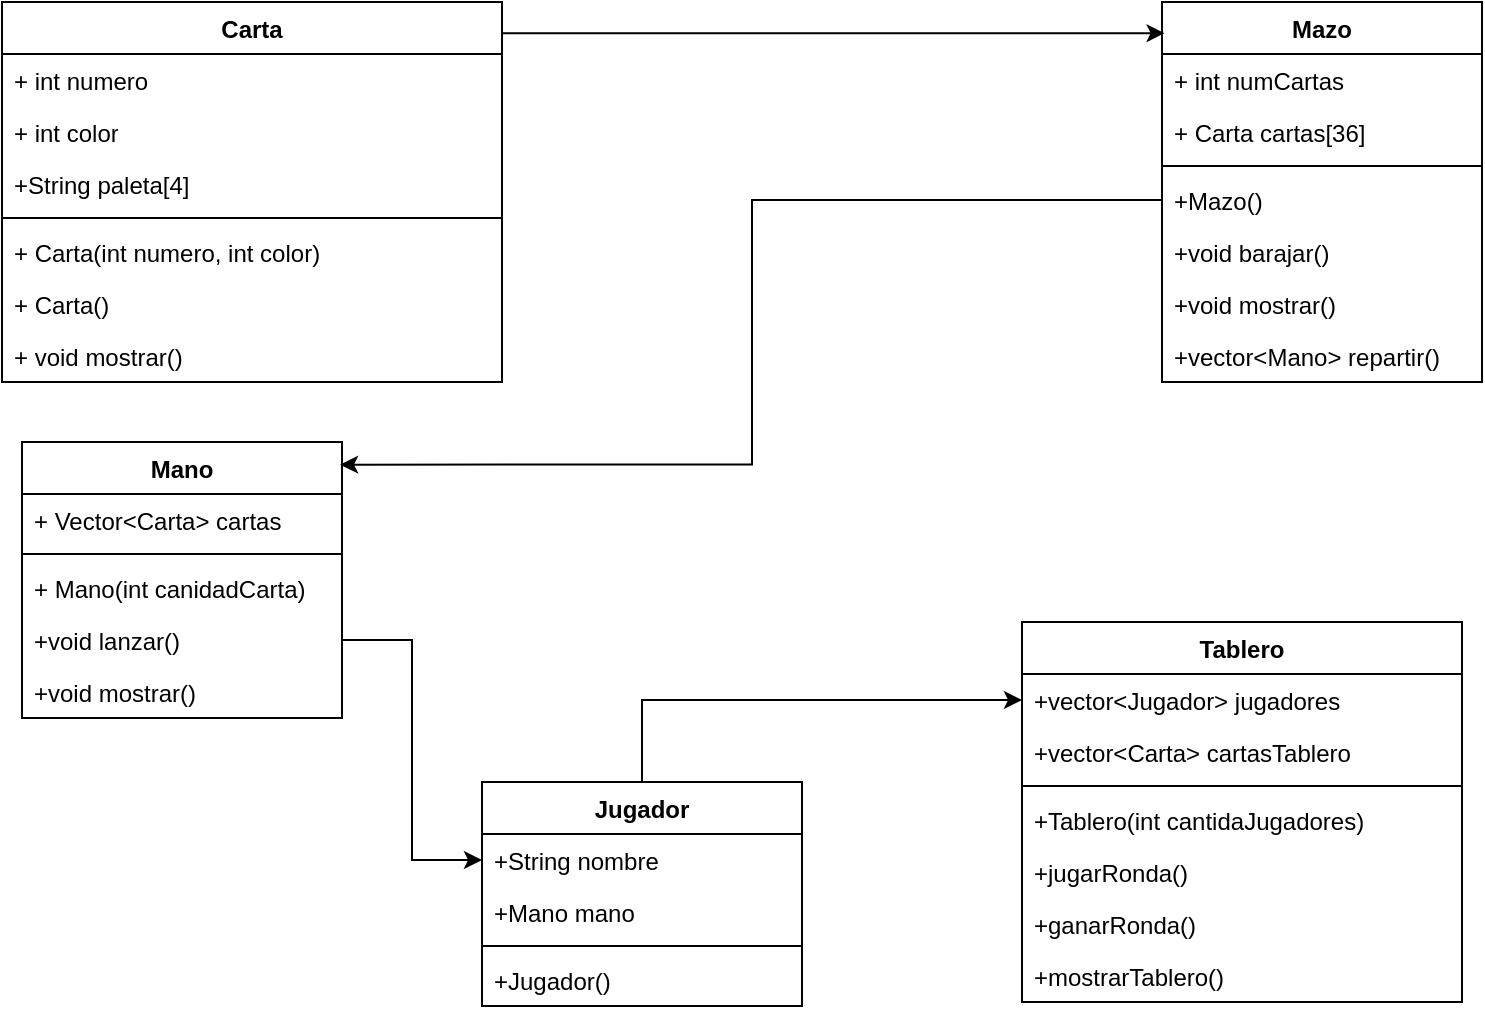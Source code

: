 <mxfile version="26.1.1">
  <diagram name="Página-1" id="aFkW98cHucLdayjmP6vJ">
    <mxGraphModel dx="880" dy="434" grid="1" gridSize="10" guides="1" tooltips="1" connect="1" arrows="1" fold="1" page="1" pageScale="1" pageWidth="827" pageHeight="1169" math="0" shadow="0">
      <root>
        <mxCell id="0" />
        <mxCell id="1" parent="0" />
        <mxCell id="FU0pKe_uzO1MYMJVyQZj-2" value="Carta" style="swimlane;fontStyle=1;align=center;verticalAlign=top;childLayout=stackLayout;horizontal=1;startSize=26;horizontalStack=0;resizeParent=1;resizeParentMax=0;resizeLast=0;collapsible=1;marginBottom=0;whiteSpace=wrap;html=1;" parent="1" vertex="1">
          <mxGeometry x="50" y="40" width="250" height="190" as="geometry" />
        </mxCell>
        <mxCell id="FU0pKe_uzO1MYMJVyQZj-6" value="+ int numero" style="text;strokeColor=none;fillColor=none;align=left;verticalAlign=top;spacingLeft=4;spacingRight=4;overflow=hidden;rotatable=0;points=[[0,0.5],[1,0.5]];portConstraint=eastwest;whiteSpace=wrap;html=1;" parent="FU0pKe_uzO1MYMJVyQZj-2" vertex="1">
          <mxGeometry y="26" width="250" height="26" as="geometry" />
        </mxCell>
        <mxCell id="FU0pKe_uzO1MYMJVyQZj-3" value="+ int color" style="text;strokeColor=none;fillColor=none;align=left;verticalAlign=top;spacingLeft=4;spacingRight=4;overflow=hidden;rotatable=0;points=[[0,0.5],[1,0.5]];portConstraint=eastwest;whiteSpace=wrap;html=1;" parent="FU0pKe_uzO1MYMJVyQZj-2" vertex="1">
          <mxGeometry y="52" width="250" height="26" as="geometry" />
        </mxCell>
        <mxCell id="FU0pKe_uzO1MYMJVyQZj-31" value="+String paleta[4]" style="text;strokeColor=none;fillColor=none;align=left;verticalAlign=top;spacingLeft=4;spacingRight=4;overflow=hidden;rotatable=0;points=[[0,0.5],[1,0.5]];portConstraint=eastwest;whiteSpace=wrap;html=1;" parent="FU0pKe_uzO1MYMJVyQZj-2" vertex="1">
          <mxGeometry y="78" width="250" height="26" as="geometry" />
        </mxCell>
        <mxCell id="FU0pKe_uzO1MYMJVyQZj-4" value="" style="line;strokeWidth=1;fillColor=none;align=left;verticalAlign=middle;spacingTop=-1;spacingLeft=3;spacingRight=3;rotatable=0;labelPosition=right;points=[];portConstraint=eastwest;strokeColor=inherit;" parent="FU0pKe_uzO1MYMJVyQZj-2" vertex="1">
          <mxGeometry y="104" width="250" height="8" as="geometry" />
        </mxCell>
        <mxCell id="FU0pKe_uzO1MYMJVyQZj-5" value="+ Carta(int numero, int color)" style="text;strokeColor=none;fillColor=none;align=left;verticalAlign=top;spacingLeft=4;spacingRight=4;overflow=hidden;rotatable=0;points=[[0,0.5],[1,0.5]];portConstraint=eastwest;whiteSpace=wrap;html=1;" parent="FU0pKe_uzO1MYMJVyQZj-2" vertex="1">
          <mxGeometry y="112" width="250" height="26" as="geometry" />
        </mxCell>
        <mxCell id="pdO_qPNZFSFp-RXjqWS8-4" value="+ Carta()" style="text;strokeColor=none;fillColor=none;align=left;verticalAlign=top;spacingLeft=4;spacingRight=4;overflow=hidden;rotatable=0;points=[[0,0.5],[1,0.5]];portConstraint=eastwest;whiteSpace=wrap;html=1;" vertex="1" parent="FU0pKe_uzO1MYMJVyQZj-2">
          <mxGeometry y="138" width="250" height="26" as="geometry" />
        </mxCell>
        <mxCell id="FU0pKe_uzO1MYMJVyQZj-8" value="+ void mostrar()" style="text;strokeColor=none;fillColor=none;align=left;verticalAlign=top;spacingLeft=4;spacingRight=4;overflow=hidden;rotatable=0;points=[[0,0.5],[1,0.5]];portConstraint=eastwest;whiteSpace=wrap;html=1;" parent="FU0pKe_uzO1MYMJVyQZj-2" vertex="1">
          <mxGeometry y="164" width="250" height="26" as="geometry" />
        </mxCell>
        <mxCell id="FU0pKe_uzO1MYMJVyQZj-9" value="Mazo" style="swimlane;fontStyle=1;align=center;verticalAlign=top;childLayout=stackLayout;horizontal=1;startSize=26;horizontalStack=0;resizeParent=1;resizeParentMax=0;resizeLast=0;collapsible=1;marginBottom=0;whiteSpace=wrap;html=1;" parent="1" vertex="1">
          <mxGeometry x="630" y="40" width="160" height="190" as="geometry" />
        </mxCell>
        <mxCell id="FU0pKe_uzO1MYMJVyQZj-10" value="+ int numCartas&lt;div&gt;&lt;br&gt;&lt;/div&gt;" style="text;strokeColor=none;fillColor=none;align=left;verticalAlign=top;spacingLeft=4;spacingRight=4;overflow=hidden;rotatable=0;points=[[0,0.5],[1,0.5]];portConstraint=eastwest;whiteSpace=wrap;html=1;" parent="FU0pKe_uzO1MYMJVyQZj-9" vertex="1">
          <mxGeometry y="26" width="160" height="26" as="geometry" />
        </mxCell>
        <mxCell id="FU0pKe_uzO1MYMJVyQZj-13" value="+ Carta cartas[36]" style="text;strokeColor=none;fillColor=none;align=left;verticalAlign=top;spacingLeft=4;spacingRight=4;overflow=hidden;rotatable=0;points=[[0,0.5],[1,0.5]];portConstraint=eastwest;whiteSpace=wrap;html=1;" parent="FU0pKe_uzO1MYMJVyQZj-9" vertex="1">
          <mxGeometry y="52" width="160" height="26" as="geometry" />
        </mxCell>
        <mxCell id="FU0pKe_uzO1MYMJVyQZj-11" value="" style="line;strokeWidth=1;fillColor=none;align=left;verticalAlign=middle;spacingTop=-1;spacingLeft=3;spacingRight=3;rotatable=0;labelPosition=right;points=[];portConstraint=eastwest;strokeColor=inherit;" parent="FU0pKe_uzO1MYMJVyQZj-9" vertex="1">
          <mxGeometry y="78" width="160" height="8" as="geometry" />
        </mxCell>
        <mxCell id="FU0pKe_uzO1MYMJVyQZj-12" value="+Mazo()" style="text;strokeColor=none;fillColor=none;align=left;verticalAlign=top;spacingLeft=4;spacingRight=4;overflow=hidden;rotatable=0;points=[[0,0.5],[1,0.5]];portConstraint=eastwest;whiteSpace=wrap;html=1;" parent="FU0pKe_uzO1MYMJVyQZj-9" vertex="1">
          <mxGeometry y="86" width="160" height="26" as="geometry" />
        </mxCell>
        <mxCell id="FU0pKe_uzO1MYMJVyQZj-14" value="+void barajar()" style="text;strokeColor=none;fillColor=none;align=left;verticalAlign=top;spacingLeft=4;spacingRight=4;overflow=hidden;rotatable=0;points=[[0,0.5],[1,0.5]];portConstraint=eastwest;whiteSpace=wrap;html=1;" parent="FU0pKe_uzO1MYMJVyQZj-9" vertex="1">
          <mxGeometry y="112" width="160" height="26" as="geometry" />
        </mxCell>
        <mxCell id="FU0pKe_uzO1MYMJVyQZj-19" value="+void mostrar()" style="text;strokeColor=none;fillColor=none;align=left;verticalAlign=top;spacingLeft=4;spacingRight=4;overflow=hidden;rotatable=0;points=[[0,0.5],[1,0.5]];portConstraint=eastwest;whiteSpace=wrap;html=1;" parent="FU0pKe_uzO1MYMJVyQZj-9" vertex="1">
          <mxGeometry y="138" width="160" height="26" as="geometry" />
        </mxCell>
        <mxCell id="FU0pKe_uzO1MYMJVyQZj-21" value="+vector&amp;lt;Mano&amp;gt; repartir()" style="text;strokeColor=none;fillColor=none;align=left;verticalAlign=top;spacingLeft=4;spacingRight=4;overflow=hidden;rotatable=0;points=[[0,0.5],[1,0.5]];portConstraint=eastwest;whiteSpace=wrap;html=1;" parent="FU0pKe_uzO1MYMJVyQZj-9" vertex="1">
          <mxGeometry y="164" width="160" height="26" as="geometry" />
        </mxCell>
        <mxCell id="pdO_qPNZFSFp-RXjqWS8-2" style="edgeStyle=orthogonalEdgeStyle;rounded=0;orthogonalLoop=1;jettySize=auto;html=1;entryX=0;entryY=0.5;entryDx=0;entryDy=0;" edge="1" parent="1" source="FU0pKe_uzO1MYMJVyQZj-15" target="pdO_qPNZFSFp-RXjqWS8-1">
          <mxGeometry relative="1" as="geometry" />
        </mxCell>
        <mxCell id="FU0pKe_uzO1MYMJVyQZj-15" value="Jugador" style="swimlane;fontStyle=1;align=center;verticalAlign=top;childLayout=stackLayout;horizontal=1;startSize=26;horizontalStack=0;resizeParent=1;resizeParentMax=0;resizeLast=0;collapsible=1;marginBottom=0;whiteSpace=wrap;html=1;" parent="1" vertex="1">
          <mxGeometry x="290" y="430" width="160" height="112" as="geometry" />
        </mxCell>
        <mxCell id="FU0pKe_uzO1MYMJVyQZj-16" value="+String nombre" style="text;strokeColor=none;fillColor=none;align=left;verticalAlign=top;spacingLeft=4;spacingRight=4;overflow=hidden;rotatable=0;points=[[0,0.5],[1,0.5]];portConstraint=eastwest;whiteSpace=wrap;html=1;" parent="FU0pKe_uzO1MYMJVyQZj-15" vertex="1">
          <mxGeometry y="26" width="160" height="26" as="geometry" />
        </mxCell>
        <mxCell id="8UKnG9xm0RKPC8kGKFs1-1" value="+Mano mano" style="text;strokeColor=none;fillColor=none;align=left;verticalAlign=top;spacingLeft=4;spacingRight=4;overflow=hidden;rotatable=0;points=[[0,0.5],[1,0.5]];portConstraint=eastwest;whiteSpace=wrap;html=1;" parent="FU0pKe_uzO1MYMJVyQZj-15" vertex="1">
          <mxGeometry y="52" width="160" height="26" as="geometry" />
        </mxCell>
        <mxCell id="FU0pKe_uzO1MYMJVyQZj-17" value="" style="line;strokeWidth=1;fillColor=none;align=left;verticalAlign=middle;spacingTop=-1;spacingLeft=3;spacingRight=3;rotatable=0;labelPosition=right;points=[];portConstraint=eastwest;strokeColor=inherit;" parent="FU0pKe_uzO1MYMJVyQZj-15" vertex="1">
          <mxGeometry y="78" width="160" height="8" as="geometry" />
        </mxCell>
        <mxCell id="FU0pKe_uzO1MYMJVyQZj-18" value="+Jugador()" style="text;strokeColor=none;fillColor=none;align=left;verticalAlign=top;spacingLeft=4;spacingRight=4;overflow=hidden;rotatable=0;points=[[0,0.5],[1,0.5]];portConstraint=eastwest;whiteSpace=wrap;html=1;" parent="FU0pKe_uzO1MYMJVyQZj-15" vertex="1">
          <mxGeometry y="86" width="160" height="26" as="geometry" />
        </mxCell>
        <mxCell id="FU0pKe_uzO1MYMJVyQZj-22" value="Mano" style="swimlane;fontStyle=1;align=center;verticalAlign=top;childLayout=stackLayout;horizontal=1;startSize=26;horizontalStack=0;resizeParent=1;resizeParentMax=0;resizeLast=0;collapsible=1;marginBottom=0;whiteSpace=wrap;html=1;" parent="1" vertex="1">
          <mxGeometry x="60" y="260" width="160" height="138" as="geometry" />
        </mxCell>
        <mxCell id="FU0pKe_uzO1MYMJVyQZj-23" value="+ Vector&amp;lt;Carta&amp;gt; cartas" style="text;strokeColor=none;fillColor=none;align=left;verticalAlign=top;spacingLeft=4;spacingRight=4;overflow=hidden;rotatable=0;points=[[0,0.5],[1,0.5]];portConstraint=eastwest;whiteSpace=wrap;html=1;" parent="FU0pKe_uzO1MYMJVyQZj-22" vertex="1">
          <mxGeometry y="26" width="160" height="26" as="geometry" />
        </mxCell>
        <mxCell id="FU0pKe_uzO1MYMJVyQZj-24" value="" style="line;strokeWidth=1;fillColor=none;align=left;verticalAlign=middle;spacingTop=-1;spacingLeft=3;spacingRight=3;rotatable=0;labelPosition=right;points=[];portConstraint=eastwest;strokeColor=inherit;" parent="FU0pKe_uzO1MYMJVyQZj-22" vertex="1">
          <mxGeometry y="52" width="160" height="8" as="geometry" />
        </mxCell>
        <mxCell id="FU0pKe_uzO1MYMJVyQZj-30" value="+ Mano(int canidadCarta)" style="text;strokeColor=none;fillColor=none;align=left;verticalAlign=top;spacingLeft=4;spacingRight=4;overflow=hidden;rotatable=0;points=[[0,0.5],[1,0.5]];portConstraint=eastwest;whiteSpace=wrap;html=1;" parent="FU0pKe_uzO1MYMJVyQZj-22" vertex="1">
          <mxGeometry y="60" width="160" height="26" as="geometry" />
        </mxCell>
        <mxCell id="FU0pKe_uzO1MYMJVyQZj-25" value="+void lanzar()" style="text;strokeColor=none;fillColor=none;align=left;verticalAlign=top;spacingLeft=4;spacingRight=4;overflow=hidden;rotatable=0;points=[[0,0.5],[1,0.5]];portConstraint=eastwest;whiteSpace=wrap;html=1;" parent="FU0pKe_uzO1MYMJVyQZj-22" vertex="1">
          <mxGeometry y="86" width="160" height="26" as="geometry" />
        </mxCell>
        <mxCell id="7c-Om7qb1gIfQrKBrxj6-1" value="+void mostrar()" style="text;strokeColor=none;fillColor=none;align=left;verticalAlign=top;spacingLeft=4;spacingRight=4;overflow=hidden;rotatable=0;points=[[0,0.5],[1,0.5]];portConstraint=eastwest;whiteSpace=wrap;html=1;" parent="FU0pKe_uzO1MYMJVyQZj-22" vertex="1">
          <mxGeometry y="112" width="160" height="26" as="geometry" />
        </mxCell>
        <mxCell id="FU0pKe_uzO1MYMJVyQZj-27" style="edgeStyle=orthogonalEdgeStyle;rounded=0;orthogonalLoop=1;jettySize=auto;html=1;exitX=1;exitY=0.5;exitDx=0;exitDy=0;entryX=0.008;entryY=0.082;entryDx=0;entryDy=0;entryPerimeter=0;" parent="1" source="FU0pKe_uzO1MYMJVyQZj-6" target="FU0pKe_uzO1MYMJVyQZj-9" edge="1">
          <mxGeometry relative="1" as="geometry">
            <Array as="points">
              <mxPoint x="300" y="56" />
            </Array>
          </mxGeometry>
        </mxCell>
        <mxCell id="FU0pKe_uzO1MYMJVyQZj-29" style="edgeStyle=orthogonalEdgeStyle;rounded=0;orthogonalLoop=1;jettySize=auto;html=1;exitX=1;exitY=0.5;exitDx=0;exitDy=0;entryX=0;entryY=0.5;entryDx=0;entryDy=0;" parent="1" source="FU0pKe_uzO1MYMJVyQZj-25" target="FU0pKe_uzO1MYMJVyQZj-16" edge="1">
          <mxGeometry relative="1" as="geometry" />
        </mxCell>
        <mxCell id="8UKnG9xm0RKPC8kGKFs1-2" value="Tablero" style="swimlane;fontStyle=1;align=center;verticalAlign=top;childLayout=stackLayout;horizontal=1;startSize=26;horizontalStack=0;resizeParent=1;resizeParentMax=0;resizeLast=0;collapsible=1;marginBottom=0;whiteSpace=wrap;html=1;" parent="1" vertex="1">
          <mxGeometry x="560" y="350" width="220" height="190" as="geometry" />
        </mxCell>
        <mxCell id="pdO_qPNZFSFp-RXjqWS8-1" value="+vector&amp;lt;Jugador&amp;gt; jugadores" style="text;strokeColor=none;fillColor=none;align=left;verticalAlign=top;spacingLeft=4;spacingRight=4;overflow=hidden;rotatable=0;points=[[0,0.5],[1,0.5]];portConstraint=eastwest;whiteSpace=wrap;html=1;" vertex="1" parent="8UKnG9xm0RKPC8kGKFs1-2">
          <mxGeometry y="26" width="220" height="26" as="geometry" />
        </mxCell>
        <mxCell id="pdO_qPNZFSFp-RXjqWS8-3" value="+vector&amp;lt;Carta&amp;gt; cartasTablero" style="text;strokeColor=none;fillColor=none;align=left;verticalAlign=top;spacingLeft=4;spacingRight=4;overflow=hidden;rotatable=0;points=[[0,0.5],[1,0.5]];portConstraint=eastwest;whiteSpace=wrap;html=1;" vertex="1" parent="8UKnG9xm0RKPC8kGKFs1-2">
          <mxGeometry y="52" width="220" height="26" as="geometry" />
        </mxCell>
        <mxCell id="8UKnG9xm0RKPC8kGKFs1-4" value="" style="line;strokeWidth=1;fillColor=none;align=left;verticalAlign=middle;spacingTop=-1;spacingLeft=3;spacingRight=3;rotatable=0;labelPosition=right;points=[];portConstraint=eastwest;strokeColor=inherit;" parent="8UKnG9xm0RKPC8kGKFs1-2" vertex="1">
          <mxGeometry y="78" width="220" height="8" as="geometry" />
        </mxCell>
        <mxCell id="8UKnG9xm0RKPC8kGKFs1-5" value="+Tablero(int cantidaJugadores)" style="text;strokeColor=none;fillColor=none;align=left;verticalAlign=top;spacingLeft=4;spacingRight=4;overflow=hidden;rotatable=0;points=[[0,0.5],[1,0.5]];portConstraint=eastwest;whiteSpace=wrap;html=1;" parent="8UKnG9xm0RKPC8kGKFs1-2" vertex="1">
          <mxGeometry y="86" width="220" height="26" as="geometry" />
        </mxCell>
        <mxCell id="8UKnG9xm0RKPC8kGKFs1-13" value="+jugarRonda()" style="text;strokeColor=none;fillColor=none;align=left;verticalAlign=top;spacingLeft=4;spacingRight=4;overflow=hidden;rotatable=0;points=[[0,0.5],[1,0.5]];portConstraint=eastwest;whiteSpace=wrap;html=1;" parent="8UKnG9xm0RKPC8kGKFs1-2" vertex="1">
          <mxGeometry y="112" width="220" height="26" as="geometry" />
        </mxCell>
        <mxCell id="8UKnG9xm0RKPC8kGKFs1-11" value="+ganarRonda()" style="text;strokeColor=none;fillColor=none;align=left;verticalAlign=top;spacingLeft=4;spacingRight=4;overflow=hidden;rotatable=0;points=[[0,0.5],[1,0.5]];portConstraint=eastwest;whiteSpace=wrap;html=1;" parent="8UKnG9xm0RKPC8kGKFs1-2" vertex="1">
          <mxGeometry y="138" width="220" height="26" as="geometry" />
        </mxCell>
        <mxCell id="8UKnG9xm0RKPC8kGKFs1-12" value="+mostrarTablero()" style="text;strokeColor=none;fillColor=none;align=left;verticalAlign=top;spacingLeft=4;spacingRight=4;overflow=hidden;rotatable=0;points=[[0,0.5],[1,0.5]];portConstraint=eastwest;whiteSpace=wrap;html=1;" parent="8UKnG9xm0RKPC8kGKFs1-2" vertex="1">
          <mxGeometry y="164" width="220" height="26" as="geometry" />
        </mxCell>
        <mxCell id="8UKnG9xm0RKPC8kGKFs1-14" style="edgeStyle=orthogonalEdgeStyle;rounded=0;orthogonalLoop=1;jettySize=auto;html=1;exitX=0;exitY=0.5;exitDx=0;exitDy=0;entryX=0.994;entryY=0.082;entryDx=0;entryDy=0;entryPerimeter=0;" parent="1" source="FU0pKe_uzO1MYMJVyQZj-12" target="FU0pKe_uzO1MYMJVyQZj-22" edge="1">
          <mxGeometry relative="1" as="geometry" />
        </mxCell>
      </root>
    </mxGraphModel>
  </diagram>
</mxfile>
